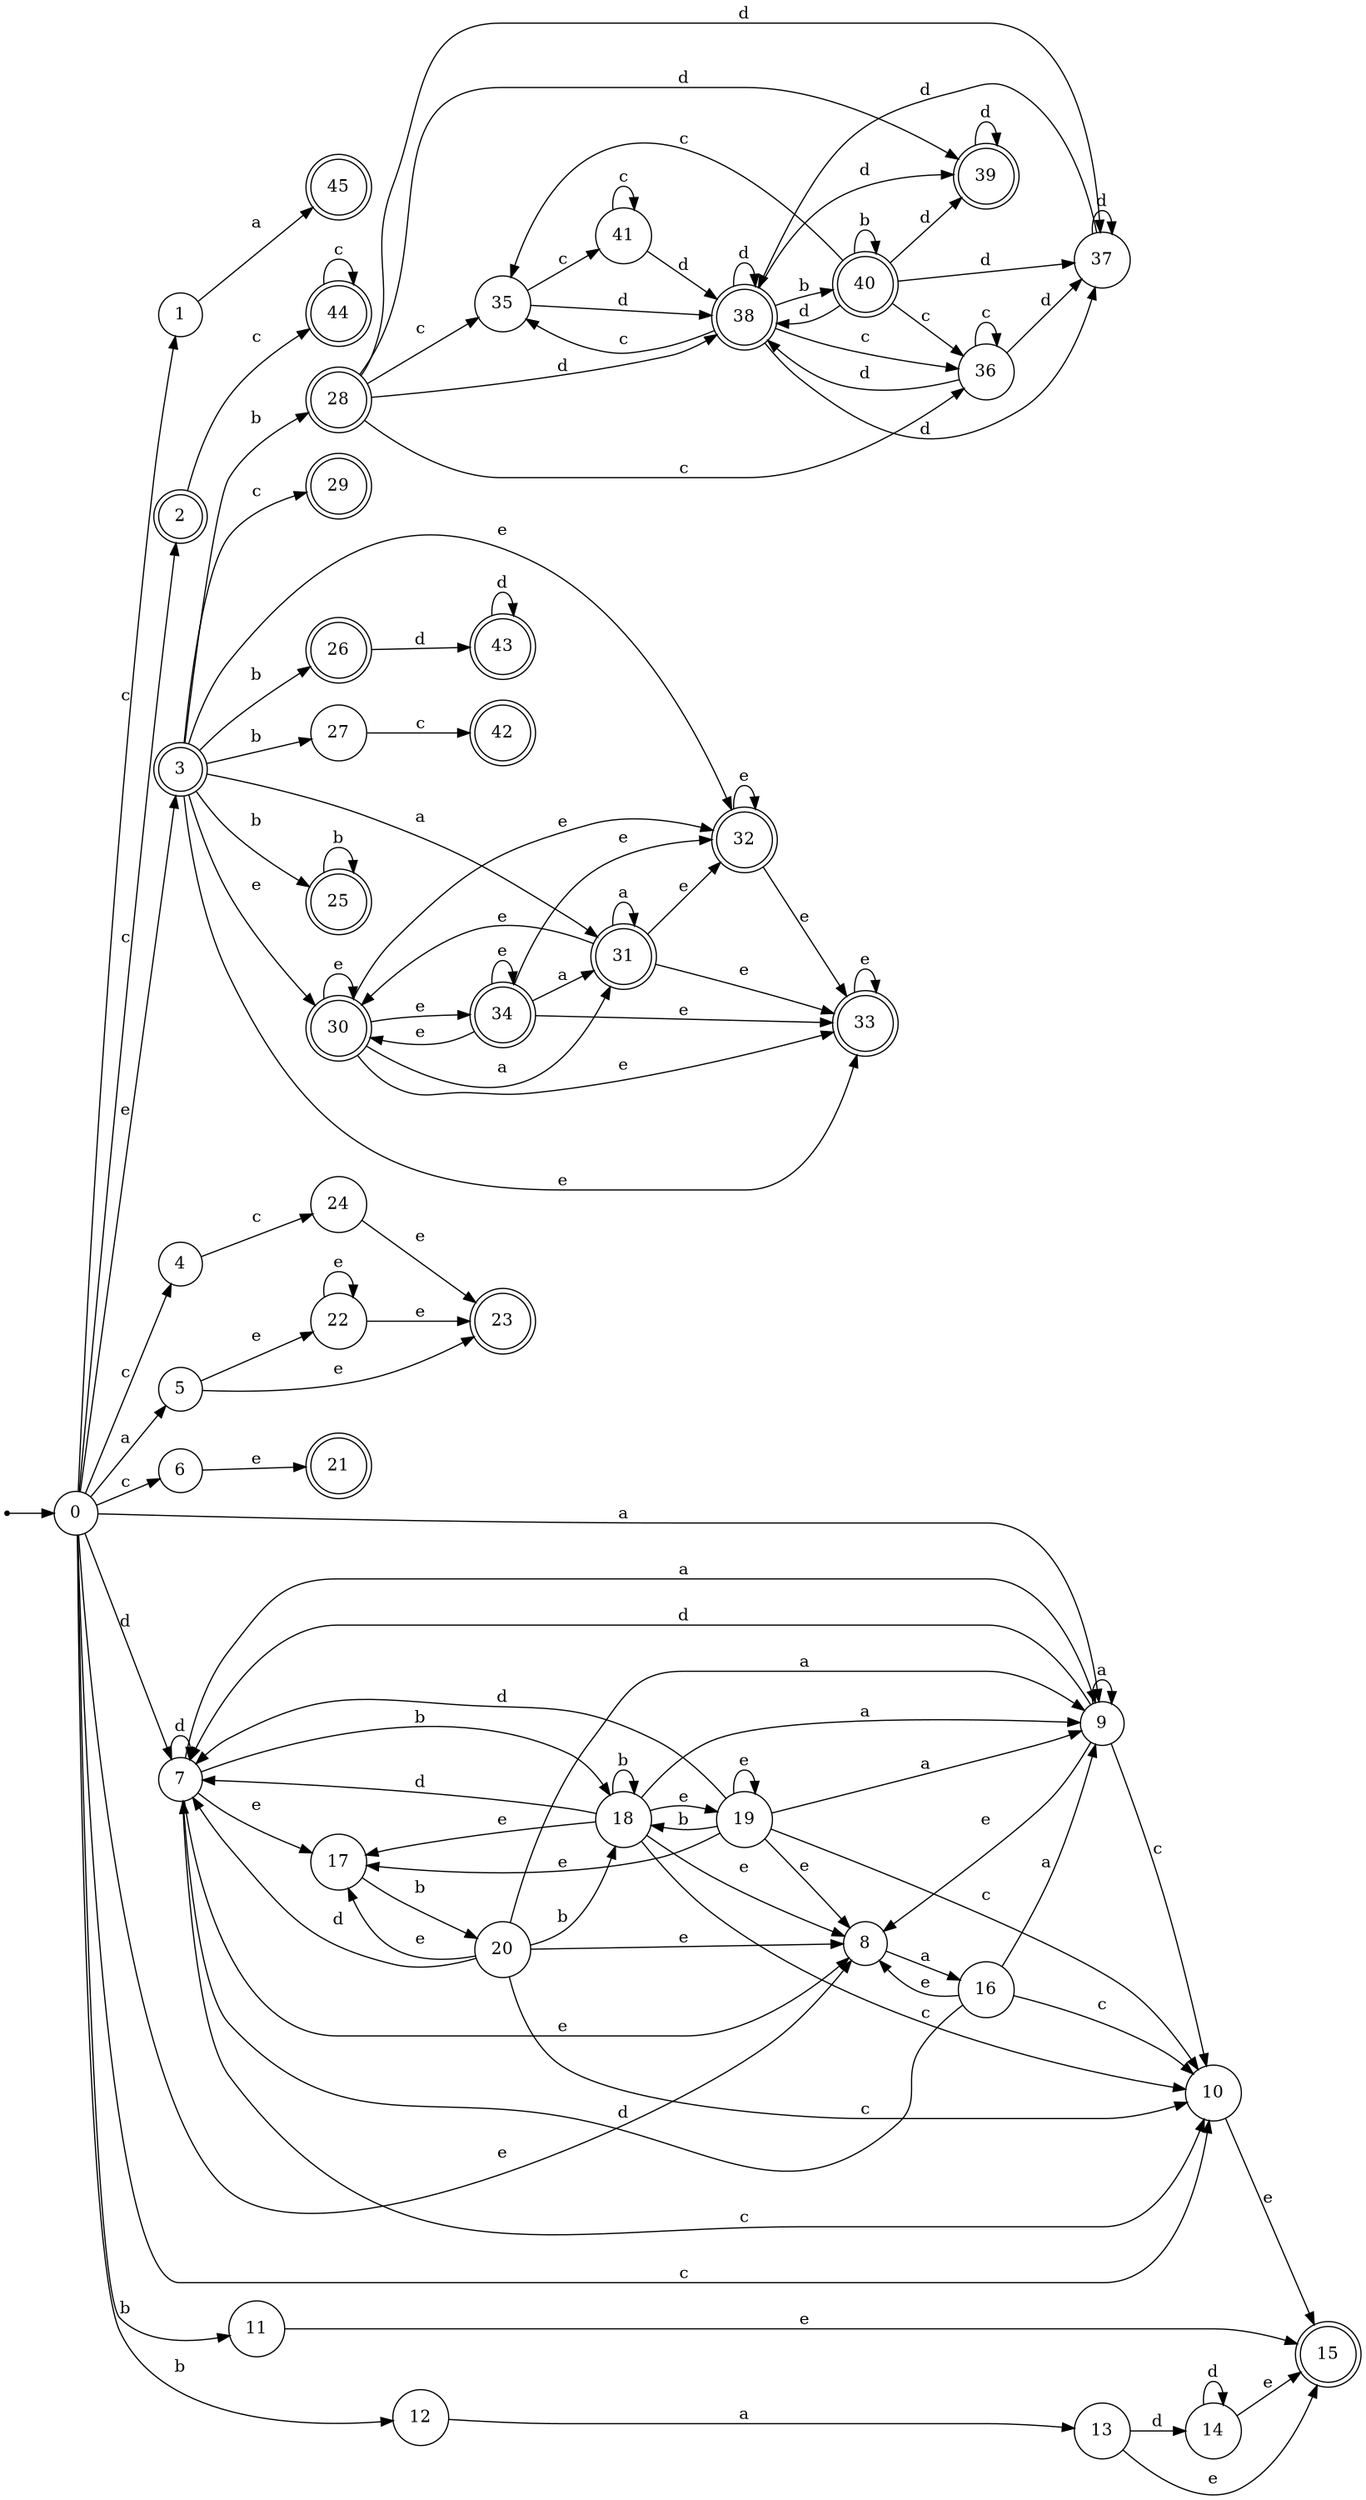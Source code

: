 digraph finite_state_machine {
rankdir=LR;
size="20,20";
node [shape = point]; "dummy0"
node [shape = circle]; "0";
"dummy0" -> "0";
node [shape = circle]; "1";
node [shape = doublecircle]; "2";node [shape = doublecircle]; "3";node [shape = circle]; "4";
node [shape = circle]; "5";
node [shape = circle]; "6";
node [shape = circle]; "7";
node [shape = circle]; "8";
node [shape = circle]; "9";
node [shape = circle]; "10";
node [shape = circle]; "11";
node [shape = circle]; "12";
node [shape = circle]; "13";
node [shape = circle]; "14";
node [shape = doublecircle]; "15";node [shape = circle]; "16";
node [shape = circle]; "17";
node [shape = circle]; "18";
node [shape = circle]; "19";
node [shape = circle]; "20";
node [shape = doublecircle]; "21";node [shape = circle]; "22";
node [shape = doublecircle]; "23";node [shape = circle]; "24";
node [shape = doublecircle]; "25";node [shape = doublecircle]; "26";node [shape = circle]; "27";
node [shape = doublecircle]; "28";node [shape = doublecircle]; "29";node [shape = doublecircle]; "30";node [shape = doublecircle]; "31";node [shape = doublecircle]; "32";node [shape = doublecircle]; "33";node [shape = doublecircle]; "34";node [shape = circle]; "35";
node [shape = circle]; "36";
node [shape = circle]; "37";
node [shape = doublecircle]; "38";node [shape = doublecircle]; "39";node [shape = doublecircle]; "40";node [shape = circle]; "41";
node [shape = doublecircle]; "42";node [shape = doublecircle]; "43";node [shape = doublecircle]; "44";node [shape = doublecircle]; "45";"0" -> "1" [label = "c"];
 "0" -> "2" [label = "c"];
 "0" -> "4" [label = "c"];
 "0" -> "6" [label = "c"];
 "0" -> "10" [label = "c"];
 "0" -> "8" [label = "e"];
 "0" -> "3" [label = "e"];
 "0" -> "9" [label = "a"];
 "0" -> "5" [label = "a"];
 "0" -> "7" [label = "d"];
 "0" -> "11" [label = "b"];
 "0" -> "12" [label = "b"];
 "12" -> "13" [label = "a"];
 "13" -> "14" [label = "d"];
 "13" -> "15" [label = "e"];
 "14" -> "14" [label = "d"];
 "14" -> "15" [label = "e"];
 "11" -> "15" [label = "e"];
 "10" -> "15" [label = "e"];
 "9" -> "9" [label = "a"];
 "9" -> "7" [label = "d"];
 "9" -> "8" [label = "e"];
 "9" -> "10" [label = "c"];
 "8" -> "16" [label = "a"];
 "16" -> "8" [label = "e"];
 "16" -> "7" [label = "d"];
 "16" -> "9" [label = "a"];
 "16" -> "10" [label = "c"];
 "7" -> "7" [label = "d"];
 "7" -> "8" [label = "e"];
 "7" -> "17" [label = "e"];
 "7" -> "18" [label = "b"];
 "7" -> "9" [label = "a"];
 "7" -> "10" [label = "c"];
 "18" -> "18" [label = "b"];
 "18" -> "8" [label = "e"];
 "18" -> "17" [label = "e"];
 "18" -> "19" [label = "e"];
 "18" -> "7" [label = "d"];
 "18" -> "9" [label = "a"];
 "18" -> "10" [label = "c"];
 "19" -> "8" [label = "e"];
 "19" -> "17" [label = "e"];
 "19" -> "19" [label = "e"];
 "19" -> "18" [label = "b"];
 "19" -> "7" [label = "d"];
 "19" -> "9" [label = "a"];
 "19" -> "10" [label = "c"];
 "17" -> "20" [label = "b"];
 "20" -> "8" [label = "e"];
 "20" -> "17" [label = "e"];
 "20" -> "18" [label = "b"];
 "20" -> "7" [label = "d"];
 "20" -> "9" [label = "a"];
 "20" -> "10" [label = "c"];
 "6" -> "21" [label = "e"];
 "5" -> "22" [label = "e"];
 "5" -> "23" [label = "e"];
 "22" -> "22" [label = "e"];
 "22" -> "23" [label = "e"];
 "4" -> "24" [label = "c"];
 "24" -> "23" [label = "e"];
 "3" -> "25" [label = "b"];
 "3" -> "26" [label = "b"];
 "3" -> "27" [label = "b"];
 "3" -> "28" [label = "b"];
 "3" -> "29" [label = "c"];
 "3" -> "32" [label = "e"];
 "3" -> "33" [label = "e"];
 "3" -> "30" [label = "e"];
 "3" -> "31" [label = "a"];
 "33" -> "33" [label = "e"];
 "32" -> "32" [label = "e"];
 "32" -> "33" [label = "e"];
 "31" -> "31" [label = "a"];
 "31" -> "32" [label = "e"];
 "31" -> "33" [label = "e"];
 "31" -> "30" [label = "e"];
 "30" -> "32" [label = "e"];
 "30" -> "33" [label = "e"];
 "30" -> "34" [label = "e"];
 "30" -> "30" [label = "e"];
 "30" -> "31" [label = "a"];
 "34" -> "32" [label = "e"];
 "34" -> "33" [label = "e"];
 "34" -> "34" [label = "e"];
 "34" -> "30" [label = "e"];
 "34" -> "31" [label = "a"];
 "28" -> "35" [label = "c"];
 "28" -> "36" [label = "c"];
 "28" -> "37" [label = "d"];
 "28" -> "38" [label = "d"];
 "28" -> "39" [label = "d"];
 "39" -> "39" [label = "d"];
 "38" -> "37" [label = "d"];
 "38" -> "38" [label = "d"];
 "38" -> "39" [label = "d"];
 "38" -> "35" [label = "c"];
 "38" -> "36" [label = "c"];
 "38" -> "40" [label = "b"];
 "40" -> "40" [label = "b"];
 "40" -> "35" [label = "c"];
 "40" -> "36" [label = "c"];
 "40" -> "37" [label = "d"];
 "40" -> "38" [label = "d"];
 "40" -> "39" [label = "d"];
 "37" -> "37" [label = "d"];
 "37" -> "38" [label = "d"];
 "36" -> "36" [label = "c"];
 "36" -> "37" [label = "d"];
 "36" -> "38" [label = "d"];
 "35" -> "41" [label = "c"];
 "35" -> "38" [label = "d"];
 "41" -> "41" [label = "c"];
 "41" -> "38" [label = "d"];
 "27" -> "42" [label = "c"];
 "26" -> "43" [label = "d"];
 "43" -> "43" [label = "d"];
 "25" -> "25" [label = "b"];
 "2" -> "44" [label = "c"];
 "44" -> "44" [label = "c"];
 "1" -> "45" [label = "a"];
 }
